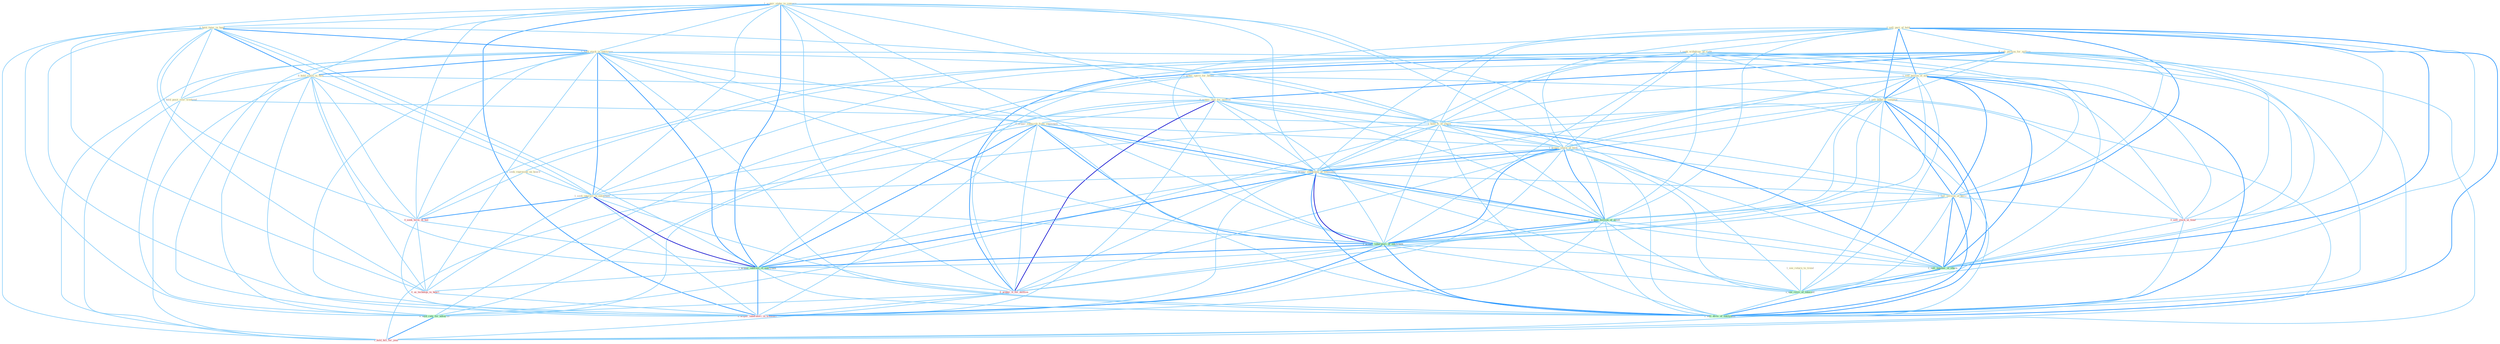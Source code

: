Graph G{ 
    node
    [shape=polygon,style=filled,width=.5,height=.06,color="#BDFCC9",fixedsize=true,fontsize=4,
    fontcolor="#2f4f4f"];
    {node
    [color="#ffffe0", fontcolor="#8b7d6b"] "1_sell_part_of_hold " "0_sell_portion_for_million " "1_seek_withdraw_of_right " "1_acquir_stake_in_concern " "1_usher_spirit_for_better " "0_hold_futur_in_hand " "1_hold_stock_in_entitynam " "1_sell_billion_of_note " "0_hold_coalit_in_face " "0_hold_posit_over_weekend " "1_sell_bond_of_compani " "0_acquir_unit_for_million " "1_seek_represent_on_board " "1_hold_%_of_share " "1_see_return_to_trend " "0_acquir_subscrib_from_entitynam " "1_acquir_share_of_bank " "1_acquir_entitynam_of_entitynam " "1_seek_interest_in_entitynam " "1_sell_version_of_devic "}
{node [color="#fff0f5", fontcolor="#b22222"] "0_seek_term_in_bid " "0_us_techniqu_in_heart " "0_acquir_it_for_million " "0_acquir_laboratori_in_transact " "0_sell_stock_at_time " "1_hold_bill_for_year "}
edge [color="#B0E2FF"];

	"1_sell_part_of_hold " -- "0_sell_portion_for_million " [w="1", color="#87cefa" ];
	"1_sell_part_of_hold " -- "1_seek_withdraw_of_right " [w="1", color="#87cefa" ];
	"1_sell_part_of_hold " -- "1_sell_billion_of_note " [w="2", color="#1e90ff" , len=0.8];
	"1_sell_part_of_hold " -- "1_sell_bond_of_compani " [w="2", color="#1e90ff" , len=0.8];
	"1_sell_part_of_hold " -- "1_hold_%_of_share " [w="1", color="#87cefa" ];
	"1_sell_part_of_hold " -- "1_acquir_share_of_bank " [w="1", color="#87cefa" ];
	"1_sell_part_of_hold " -- "1_acquir_entitynam_of_entitynam " [w="1", color="#87cefa" ];
	"1_sell_part_of_hold " -- "1_sell_version_of_devic " [w="2", color="#1e90ff" , len=0.8];
	"1_sell_part_of_hold " -- "1_acquir_million_of_asset " [w="1", color="#87cefa" ];
	"1_sell_part_of_hold " -- "1_acquir_laboratori_of_entitynam " [w="1", color="#87cefa" ];
	"1_sell_part_of_hold " -- "0_sell_stock_at_time " [w="1", color="#87cefa" ];
	"1_sell_part_of_hold " -- "1_sell_number_of_share " [w="2", color="#1e90ff" , len=0.8];
	"1_sell_part_of_hold " -- "1_see_reviv_of_interest " [w="1", color="#87cefa" ];
	"1_sell_part_of_hold " -- "1_sell_divis_of_entitynam " [w="2", color="#1e90ff" , len=0.8];
	"0_sell_portion_for_million " -- "1_usher_spirit_for_better " [w="1", color="#87cefa" ];
	"0_sell_portion_for_million " -- "1_sell_billion_of_note " [w="1", color="#87cefa" ];
	"0_sell_portion_for_million " -- "1_sell_bond_of_compani " [w="1", color="#87cefa" ];
	"0_sell_portion_for_million " -- "0_acquir_unit_for_million " [w="2", color="#1e90ff" , len=0.8];
	"0_sell_portion_for_million " -- "1_sell_version_of_devic " [w="1", color="#87cefa" ];
	"0_sell_portion_for_million " -- "0_acquir_it_for_million " [w="2", color="#1e90ff" , len=0.8];
	"0_sell_portion_for_million " -- "0_hold_rate_for_advertis " [w="1", color="#87cefa" ];
	"0_sell_portion_for_million " -- "0_sell_stock_at_time " [w="1", color="#87cefa" ];
	"0_sell_portion_for_million " -- "1_sell_number_of_share " [w="1", color="#87cefa" ];
	"0_sell_portion_for_million " -- "1_hold_bill_for_year " [w="1", color="#87cefa" ];
	"0_sell_portion_for_million " -- "1_sell_divis_of_entitynam " [w="1", color="#87cefa" ];
	"1_seek_withdraw_of_right " -- "1_sell_billion_of_note " [w="1", color="#87cefa" ];
	"1_seek_withdraw_of_right " -- "1_sell_bond_of_compani " [w="1", color="#87cefa" ];
	"1_seek_withdraw_of_right " -- "1_seek_represent_on_board " [w="1", color="#87cefa" ];
	"1_seek_withdraw_of_right " -- "1_hold_%_of_share " [w="1", color="#87cefa" ];
	"1_seek_withdraw_of_right " -- "1_acquir_share_of_bank " [w="1", color="#87cefa" ];
	"1_seek_withdraw_of_right " -- "1_acquir_entitynam_of_entitynam " [w="1", color="#87cefa" ];
	"1_seek_withdraw_of_right " -- "1_seek_interest_in_entitynam " [w="1", color="#87cefa" ];
	"1_seek_withdraw_of_right " -- "1_sell_version_of_devic " [w="1", color="#87cefa" ];
	"1_seek_withdraw_of_right " -- "1_acquir_million_of_asset " [w="1", color="#87cefa" ];
	"1_seek_withdraw_of_right " -- "1_acquir_laboratori_of_entitynam " [w="1", color="#87cefa" ];
	"1_seek_withdraw_of_right " -- "0_seek_term_in_bid " [w="1", color="#87cefa" ];
	"1_seek_withdraw_of_right " -- "1_sell_number_of_share " [w="1", color="#87cefa" ];
	"1_seek_withdraw_of_right " -- "1_see_reviv_of_interest " [w="1", color="#87cefa" ];
	"1_seek_withdraw_of_right " -- "1_sell_divis_of_entitynam " [w="1", color="#87cefa" ];
	"1_acquir_stake_in_concern " -- "0_hold_futur_in_hand " [w="1", color="#87cefa" ];
	"1_acquir_stake_in_concern " -- "1_hold_stock_in_entitynam " [w="1", color="#87cefa" ];
	"1_acquir_stake_in_concern " -- "0_hold_coalit_in_face " [w="1", color="#87cefa" ];
	"1_acquir_stake_in_concern " -- "0_acquir_unit_for_million " [w="1", color="#87cefa" ];
	"1_acquir_stake_in_concern " -- "0_acquir_subscrib_from_entitynam " [w="1", color="#87cefa" ];
	"1_acquir_stake_in_concern " -- "1_acquir_share_of_bank " [w="1", color="#87cefa" ];
	"1_acquir_stake_in_concern " -- "1_acquir_entitynam_of_entitynam " [w="1", color="#87cefa" ];
	"1_acquir_stake_in_concern " -- "1_seek_interest_in_entitynam " [w="1", color="#87cefa" ];
	"1_acquir_stake_in_concern " -- "1_acquir_million_of_asset " [w="1", color="#87cefa" ];
	"1_acquir_stake_in_concern " -- "1_acquir_laboratori_of_entitynam " [w="1", color="#87cefa" ];
	"1_acquir_stake_in_concern " -- "0_seek_term_in_bid " [w="1", color="#87cefa" ];
	"1_acquir_stake_in_concern " -- "1_acquir_interest_in_entitynam " [w="2", color="#1e90ff" , len=0.8];
	"1_acquir_stake_in_concern " -- "0_us_techniqu_in_heart " [w="1", color="#87cefa" ];
	"1_acquir_stake_in_concern " -- "0_acquir_it_for_million " [w="1", color="#87cefa" ];
	"1_acquir_stake_in_concern " -- "0_acquir_laboratori_in_transact " [w="2", color="#1e90ff" , len=0.8];
	"1_usher_spirit_for_better " -- "0_acquir_unit_for_million " [w="1", color="#87cefa" ];
	"1_usher_spirit_for_better " -- "0_acquir_it_for_million " [w="1", color="#87cefa" ];
	"1_usher_spirit_for_better " -- "0_hold_rate_for_advertis " [w="1", color="#87cefa" ];
	"1_usher_spirit_for_better " -- "1_hold_bill_for_year " [w="1", color="#87cefa" ];
	"0_hold_futur_in_hand " -- "1_hold_stock_in_entitynam " [w="2", color="#1e90ff" , len=0.8];
	"0_hold_futur_in_hand " -- "0_hold_coalit_in_face " [w="2", color="#1e90ff" , len=0.8];
	"0_hold_futur_in_hand " -- "0_hold_posit_over_weekend " [w="1", color="#87cefa" ];
	"0_hold_futur_in_hand " -- "1_hold_%_of_share " [w="1", color="#87cefa" ];
	"0_hold_futur_in_hand " -- "1_seek_interest_in_entitynam " [w="1", color="#87cefa" ];
	"0_hold_futur_in_hand " -- "0_seek_term_in_bid " [w="1", color="#87cefa" ];
	"0_hold_futur_in_hand " -- "1_acquir_interest_in_entitynam " [w="1", color="#87cefa" ];
	"0_hold_futur_in_hand " -- "0_us_techniqu_in_heart " [w="1", color="#87cefa" ];
	"0_hold_futur_in_hand " -- "0_hold_rate_for_advertis " [w="1", color="#87cefa" ];
	"0_hold_futur_in_hand " -- "0_acquir_laboratori_in_transact " [w="1", color="#87cefa" ];
	"0_hold_futur_in_hand " -- "1_hold_bill_for_year " [w="1", color="#87cefa" ];
	"1_hold_stock_in_entitynam " -- "0_hold_coalit_in_face " [w="2", color="#1e90ff" , len=0.8];
	"1_hold_stock_in_entitynam " -- "0_hold_posit_over_weekend " [w="1", color="#87cefa" ];
	"1_hold_stock_in_entitynam " -- "1_hold_%_of_share " [w="1", color="#87cefa" ];
	"1_hold_stock_in_entitynam " -- "0_acquir_subscrib_from_entitynam " [w="1", color="#87cefa" ];
	"1_hold_stock_in_entitynam " -- "1_acquir_entitynam_of_entitynam " [w="1", color="#87cefa" ];
	"1_hold_stock_in_entitynam " -- "1_seek_interest_in_entitynam " [w="2", color="#1e90ff" , len=0.8];
	"1_hold_stock_in_entitynam " -- "1_acquir_laboratori_of_entitynam " [w="1", color="#87cefa" ];
	"1_hold_stock_in_entitynam " -- "0_seek_term_in_bid " [w="1", color="#87cefa" ];
	"1_hold_stock_in_entitynam " -- "1_acquir_interest_in_entitynam " [w="2", color="#1e90ff" , len=0.8];
	"1_hold_stock_in_entitynam " -- "0_us_techniqu_in_heart " [w="1", color="#87cefa" ];
	"1_hold_stock_in_entitynam " -- "0_hold_rate_for_advertis " [w="1", color="#87cefa" ];
	"1_hold_stock_in_entitynam " -- "0_acquir_laboratori_in_transact " [w="1", color="#87cefa" ];
	"1_hold_stock_in_entitynam " -- "0_sell_stock_at_time " [w="1", color="#87cefa" ];
	"1_hold_stock_in_entitynam " -- "1_hold_bill_for_year " [w="1", color="#87cefa" ];
	"1_hold_stock_in_entitynam " -- "1_sell_divis_of_entitynam " [w="1", color="#87cefa" ];
	"1_sell_billion_of_note " -- "1_sell_bond_of_compani " [w="2", color="#1e90ff" , len=0.8];
	"1_sell_billion_of_note " -- "1_hold_%_of_share " [w="1", color="#87cefa" ];
	"1_sell_billion_of_note " -- "1_acquir_share_of_bank " [w="1", color="#87cefa" ];
	"1_sell_billion_of_note " -- "1_acquir_entitynam_of_entitynam " [w="1", color="#87cefa" ];
	"1_sell_billion_of_note " -- "1_sell_version_of_devic " [w="2", color="#1e90ff" , len=0.8];
	"1_sell_billion_of_note " -- "1_acquir_million_of_asset " [w="1", color="#87cefa" ];
	"1_sell_billion_of_note " -- "1_acquir_laboratori_of_entitynam " [w="1", color="#87cefa" ];
	"1_sell_billion_of_note " -- "0_sell_stock_at_time " [w="1", color="#87cefa" ];
	"1_sell_billion_of_note " -- "1_sell_number_of_share " [w="2", color="#1e90ff" , len=0.8];
	"1_sell_billion_of_note " -- "1_see_reviv_of_interest " [w="1", color="#87cefa" ];
	"1_sell_billion_of_note " -- "1_sell_divis_of_entitynam " [w="2", color="#1e90ff" , len=0.8];
	"0_hold_coalit_in_face " -- "0_hold_posit_over_weekend " [w="1", color="#87cefa" ];
	"0_hold_coalit_in_face " -- "1_hold_%_of_share " [w="1", color="#87cefa" ];
	"0_hold_coalit_in_face " -- "1_seek_interest_in_entitynam " [w="1", color="#87cefa" ];
	"0_hold_coalit_in_face " -- "0_seek_term_in_bid " [w="1", color="#87cefa" ];
	"0_hold_coalit_in_face " -- "1_acquir_interest_in_entitynam " [w="1", color="#87cefa" ];
	"0_hold_coalit_in_face " -- "0_us_techniqu_in_heart " [w="1", color="#87cefa" ];
	"0_hold_coalit_in_face " -- "0_hold_rate_for_advertis " [w="1", color="#87cefa" ];
	"0_hold_coalit_in_face " -- "0_acquir_laboratori_in_transact " [w="1", color="#87cefa" ];
	"0_hold_coalit_in_face " -- "1_hold_bill_for_year " [w="1", color="#87cefa" ];
	"0_hold_posit_over_weekend " -- "1_hold_%_of_share " [w="1", color="#87cefa" ];
	"0_hold_posit_over_weekend " -- "0_hold_rate_for_advertis " [w="1", color="#87cefa" ];
	"0_hold_posit_over_weekend " -- "1_hold_bill_for_year " [w="1", color="#87cefa" ];
	"1_sell_bond_of_compani " -- "1_hold_%_of_share " [w="1", color="#87cefa" ];
	"1_sell_bond_of_compani " -- "1_acquir_share_of_bank " [w="1", color="#87cefa" ];
	"1_sell_bond_of_compani " -- "1_acquir_entitynam_of_entitynam " [w="1", color="#87cefa" ];
	"1_sell_bond_of_compani " -- "1_sell_version_of_devic " [w="2", color="#1e90ff" , len=0.8];
	"1_sell_bond_of_compani " -- "1_acquir_million_of_asset " [w="1", color="#87cefa" ];
	"1_sell_bond_of_compani " -- "1_acquir_laboratori_of_entitynam " [w="1", color="#87cefa" ];
	"1_sell_bond_of_compani " -- "0_sell_stock_at_time " [w="1", color="#87cefa" ];
	"1_sell_bond_of_compani " -- "1_sell_number_of_share " [w="2", color="#1e90ff" , len=0.8];
	"1_sell_bond_of_compani " -- "1_see_reviv_of_interest " [w="1", color="#87cefa" ];
	"1_sell_bond_of_compani " -- "1_sell_divis_of_entitynam " [w="2", color="#1e90ff" , len=0.8];
	"0_acquir_unit_for_million " -- "0_acquir_subscrib_from_entitynam " [w="1", color="#87cefa" ];
	"0_acquir_unit_for_million " -- "1_acquir_share_of_bank " [w="1", color="#87cefa" ];
	"0_acquir_unit_for_million " -- "1_acquir_entitynam_of_entitynam " [w="1", color="#87cefa" ];
	"0_acquir_unit_for_million " -- "1_acquir_million_of_asset " [w="1", color="#87cefa" ];
	"0_acquir_unit_for_million " -- "1_acquir_laboratori_of_entitynam " [w="1", color="#87cefa" ];
	"0_acquir_unit_for_million " -- "1_acquir_interest_in_entitynam " [w="1", color="#87cefa" ];
	"0_acquir_unit_for_million " -- "0_acquir_it_for_million " [w="3", color="#0000cd" , len=0.6];
	"0_acquir_unit_for_million " -- "0_hold_rate_for_advertis " [w="1", color="#87cefa" ];
	"0_acquir_unit_for_million " -- "0_acquir_laboratori_in_transact " [w="1", color="#87cefa" ];
	"0_acquir_unit_for_million " -- "1_hold_bill_for_year " [w="1", color="#87cefa" ];
	"1_seek_represent_on_board " -- "1_seek_interest_in_entitynam " [w="1", color="#87cefa" ];
	"1_seek_represent_on_board " -- "0_seek_term_in_bid " [w="1", color="#87cefa" ];
	"1_hold_%_of_share " -- "1_acquir_share_of_bank " [w="1", color="#87cefa" ];
	"1_hold_%_of_share " -- "1_acquir_entitynam_of_entitynam " [w="1", color="#87cefa" ];
	"1_hold_%_of_share " -- "1_sell_version_of_devic " [w="1", color="#87cefa" ];
	"1_hold_%_of_share " -- "1_acquir_million_of_asset " [w="1", color="#87cefa" ];
	"1_hold_%_of_share " -- "1_acquir_laboratori_of_entitynam " [w="1", color="#87cefa" ];
	"1_hold_%_of_share " -- "0_hold_rate_for_advertis " [w="1", color="#87cefa" ];
	"1_hold_%_of_share " -- "1_sell_number_of_share " [w="2", color="#1e90ff" , len=0.8];
	"1_hold_%_of_share " -- "1_see_reviv_of_interest " [w="1", color="#87cefa" ];
	"1_hold_%_of_share " -- "1_hold_bill_for_year " [w="1", color="#87cefa" ];
	"1_hold_%_of_share " -- "1_sell_divis_of_entitynam " [w="1", color="#87cefa" ];
	"1_see_return_to_trend " -- "1_see_reviv_of_interest " [w="1", color="#87cefa" ];
	"0_acquir_subscrib_from_entitynam " -- "1_acquir_share_of_bank " [w="1", color="#87cefa" ];
	"0_acquir_subscrib_from_entitynam " -- "1_acquir_entitynam_of_entitynam " [w="2", color="#1e90ff" , len=0.8];
	"0_acquir_subscrib_from_entitynam " -- "1_seek_interest_in_entitynam " [w="1", color="#87cefa" ];
	"0_acquir_subscrib_from_entitynam " -- "1_acquir_million_of_asset " [w="1", color="#87cefa" ];
	"0_acquir_subscrib_from_entitynam " -- "1_acquir_laboratori_of_entitynam " [w="2", color="#1e90ff" , len=0.8];
	"0_acquir_subscrib_from_entitynam " -- "1_acquir_interest_in_entitynam " [w="2", color="#1e90ff" , len=0.8];
	"0_acquir_subscrib_from_entitynam " -- "0_acquir_it_for_million " [w="1", color="#87cefa" ];
	"0_acquir_subscrib_from_entitynam " -- "0_acquir_laboratori_in_transact " [w="1", color="#87cefa" ];
	"0_acquir_subscrib_from_entitynam " -- "1_sell_divis_of_entitynam " [w="1", color="#87cefa" ];
	"1_acquir_share_of_bank " -- "1_acquir_entitynam_of_entitynam " [w="2", color="#1e90ff" , len=0.8];
	"1_acquir_share_of_bank " -- "1_sell_version_of_devic " [w="1", color="#87cefa" ];
	"1_acquir_share_of_bank " -- "1_acquir_million_of_asset " [w="2", color="#1e90ff" , len=0.8];
	"1_acquir_share_of_bank " -- "1_acquir_laboratori_of_entitynam " [w="2", color="#1e90ff" , len=0.8];
	"1_acquir_share_of_bank " -- "1_acquir_interest_in_entitynam " [w="1", color="#87cefa" ];
	"1_acquir_share_of_bank " -- "0_acquir_it_for_million " [w="1", color="#87cefa" ];
	"1_acquir_share_of_bank " -- "0_acquir_laboratori_in_transact " [w="1", color="#87cefa" ];
	"1_acquir_share_of_bank " -- "1_sell_number_of_share " [w="1", color="#87cefa" ];
	"1_acquir_share_of_bank " -- "1_see_reviv_of_interest " [w="1", color="#87cefa" ];
	"1_acquir_share_of_bank " -- "1_sell_divis_of_entitynam " [w="1", color="#87cefa" ];
	"1_acquir_entitynam_of_entitynam " -- "1_seek_interest_in_entitynam " [w="1", color="#87cefa" ];
	"1_acquir_entitynam_of_entitynam " -- "1_sell_version_of_devic " [w="1", color="#87cefa" ];
	"1_acquir_entitynam_of_entitynam " -- "1_acquir_million_of_asset " [w="2", color="#1e90ff" , len=0.8];
	"1_acquir_entitynam_of_entitynam " -- "1_acquir_laboratori_of_entitynam " [w="3", color="#0000cd" , len=0.6];
	"1_acquir_entitynam_of_entitynam " -- "1_acquir_interest_in_entitynam " [w="2", color="#1e90ff" , len=0.8];
	"1_acquir_entitynam_of_entitynam " -- "0_acquir_it_for_million " [w="1", color="#87cefa" ];
	"1_acquir_entitynam_of_entitynam " -- "0_acquir_laboratori_in_transact " [w="1", color="#87cefa" ];
	"1_acquir_entitynam_of_entitynam " -- "1_sell_number_of_share " [w="1", color="#87cefa" ];
	"1_acquir_entitynam_of_entitynam " -- "1_see_reviv_of_interest " [w="1", color="#87cefa" ];
	"1_acquir_entitynam_of_entitynam " -- "1_sell_divis_of_entitynam " [w="2", color="#1e90ff" , len=0.8];
	"1_seek_interest_in_entitynam " -- "1_acquir_laboratori_of_entitynam " [w="1", color="#87cefa" ];
	"1_seek_interest_in_entitynam " -- "0_seek_term_in_bid " [w="2", color="#1e90ff" , len=0.8];
	"1_seek_interest_in_entitynam " -- "1_acquir_interest_in_entitynam " [w="3", color="#0000cd" , len=0.6];
	"1_seek_interest_in_entitynam " -- "0_us_techniqu_in_heart " [w="1", color="#87cefa" ];
	"1_seek_interest_in_entitynam " -- "0_acquir_laboratori_in_transact " [w="1", color="#87cefa" ];
	"1_seek_interest_in_entitynam " -- "1_sell_divis_of_entitynam " [w="1", color="#87cefa" ];
	"1_sell_version_of_devic " -- "1_acquir_million_of_asset " [w="1", color="#87cefa" ];
	"1_sell_version_of_devic " -- "1_acquir_laboratori_of_entitynam " [w="1", color="#87cefa" ];
	"1_sell_version_of_devic " -- "0_sell_stock_at_time " [w="1", color="#87cefa" ];
	"1_sell_version_of_devic " -- "1_sell_number_of_share " [w="2", color="#1e90ff" , len=0.8];
	"1_sell_version_of_devic " -- "1_see_reviv_of_interest " [w="1", color="#87cefa" ];
	"1_sell_version_of_devic " -- "1_sell_divis_of_entitynam " [w="2", color="#1e90ff" , len=0.8];
	"1_acquir_million_of_asset " -- "1_acquir_laboratori_of_entitynam " [w="2", color="#1e90ff" , len=0.8];
	"1_acquir_million_of_asset " -- "1_acquir_interest_in_entitynam " [w="1", color="#87cefa" ];
	"1_acquir_million_of_asset " -- "0_acquir_it_for_million " [w="1", color="#87cefa" ];
	"1_acquir_million_of_asset " -- "0_acquir_laboratori_in_transact " [w="1", color="#87cefa" ];
	"1_acquir_million_of_asset " -- "1_sell_number_of_share " [w="1", color="#87cefa" ];
	"1_acquir_million_of_asset " -- "1_see_reviv_of_interest " [w="1", color="#87cefa" ];
	"1_acquir_million_of_asset " -- "1_sell_divis_of_entitynam " [w="1", color="#87cefa" ];
	"1_acquir_laboratori_of_entitynam " -- "1_acquir_interest_in_entitynam " [w="2", color="#1e90ff" , len=0.8];
	"1_acquir_laboratori_of_entitynam " -- "0_acquir_it_for_million " [w="1", color="#87cefa" ];
	"1_acquir_laboratori_of_entitynam " -- "0_acquir_laboratori_in_transact " [w="2", color="#1e90ff" , len=0.8];
	"1_acquir_laboratori_of_entitynam " -- "1_sell_number_of_share " [w="1", color="#87cefa" ];
	"1_acquir_laboratori_of_entitynam " -- "1_see_reviv_of_interest " [w="1", color="#87cefa" ];
	"1_acquir_laboratori_of_entitynam " -- "1_sell_divis_of_entitynam " [w="2", color="#1e90ff" , len=0.8];
	"0_seek_term_in_bid " -- "1_acquir_interest_in_entitynam " [w="1", color="#87cefa" ];
	"0_seek_term_in_bid " -- "0_us_techniqu_in_heart " [w="1", color="#87cefa" ];
	"0_seek_term_in_bid " -- "0_acquir_laboratori_in_transact " [w="1", color="#87cefa" ];
	"1_acquir_interest_in_entitynam " -- "0_us_techniqu_in_heart " [w="1", color="#87cefa" ];
	"1_acquir_interest_in_entitynam " -- "0_acquir_it_for_million " [w="1", color="#87cefa" ];
	"1_acquir_interest_in_entitynam " -- "0_acquir_laboratori_in_transact " [w="2", color="#1e90ff" , len=0.8];
	"1_acquir_interest_in_entitynam " -- "1_sell_divis_of_entitynam " [w="1", color="#87cefa" ];
	"0_us_techniqu_in_heart " -- "0_acquir_laboratori_in_transact " [w="1", color="#87cefa" ];
	"0_acquir_it_for_million " -- "0_hold_rate_for_advertis " [w="1", color="#87cefa" ];
	"0_acquir_it_for_million " -- "0_acquir_laboratori_in_transact " [w="1", color="#87cefa" ];
	"0_acquir_it_for_million " -- "1_hold_bill_for_year " [w="1", color="#87cefa" ];
	"0_hold_rate_for_advertis " -- "1_hold_bill_for_year " [w="2", color="#1e90ff" , len=0.8];
	"0_sell_stock_at_time " -- "1_sell_number_of_share " [w="1", color="#87cefa" ];
	"0_sell_stock_at_time " -- "1_sell_divis_of_entitynam " [w="1", color="#87cefa" ];
	"1_sell_number_of_share " -- "1_see_reviv_of_interest " [w="1", color="#87cefa" ];
	"1_sell_number_of_share " -- "1_sell_divis_of_entitynam " [w="2", color="#1e90ff" , len=0.8];
	"1_see_reviv_of_interest " -- "1_sell_divis_of_entitynam " [w="1", color="#87cefa" ];
}